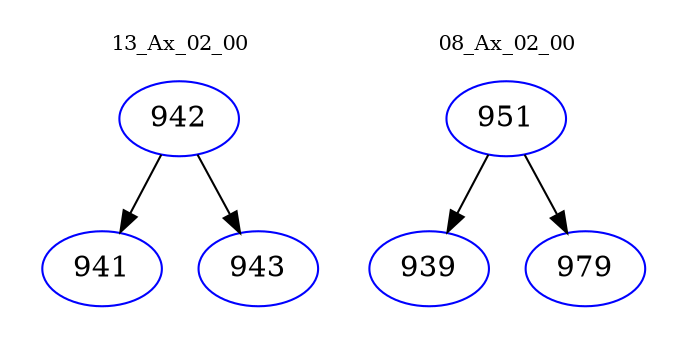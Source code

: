 digraph{
subgraph cluster_0 {
color = white
label = "13_Ax_02_00";
fontsize=10;
T0_942 [label="942", color="blue"]
T0_942 -> T0_941 [color="black"]
T0_941 [label="941", color="blue"]
T0_942 -> T0_943 [color="black"]
T0_943 [label="943", color="blue"]
}
subgraph cluster_1 {
color = white
label = "08_Ax_02_00";
fontsize=10;
T1_951 [label="951", color="blue"]
T1_951 -> T1_939 [color="black"]
T1_939 [label="939", color="blue"]
T1_951 -> T1_979 [color="black"]
T1_979 [label="979", color="blue"]
}
}
